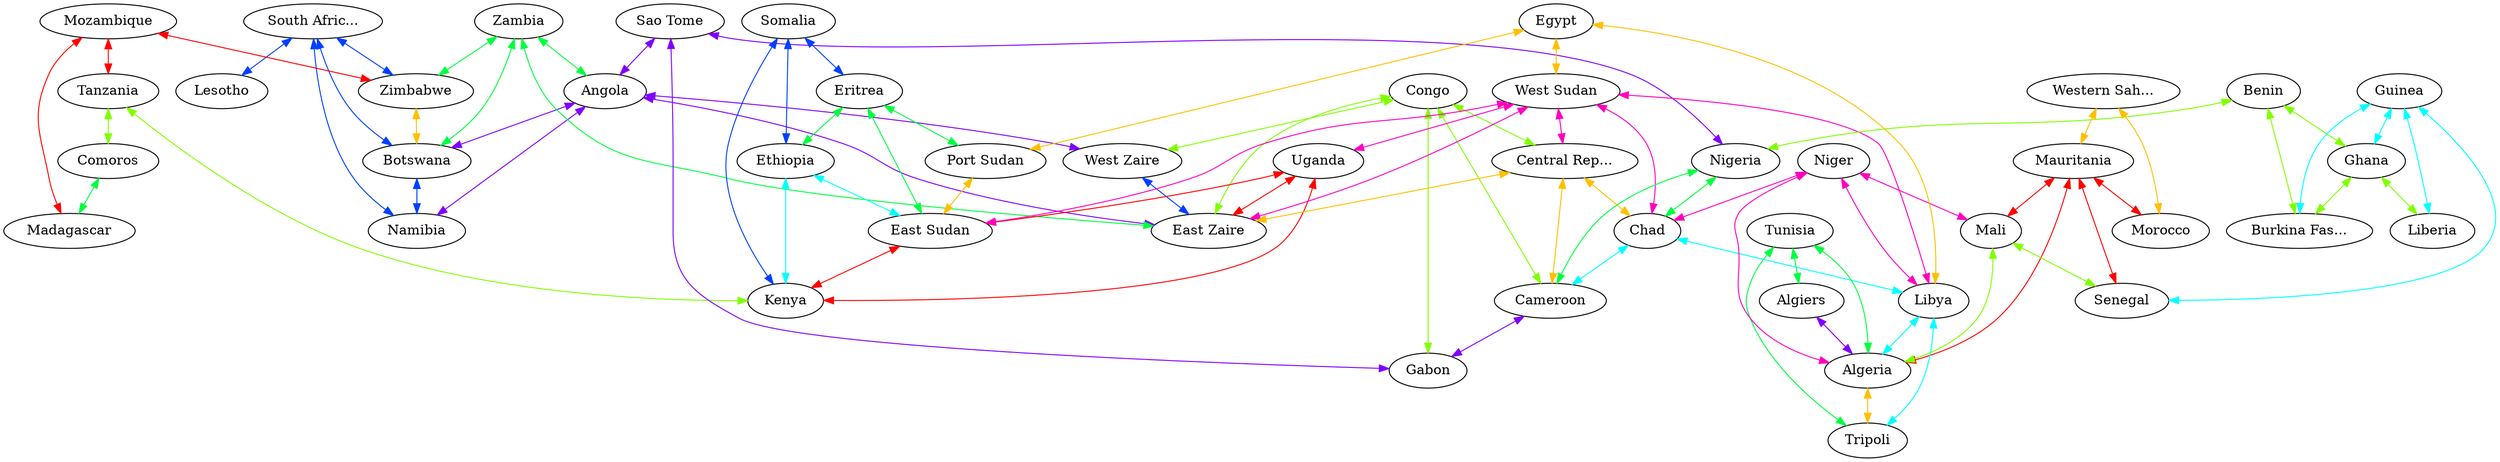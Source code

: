 graph x {
"South Africa" [pos="4.05555555555556,-7.125",label="South Afric..."]
"Lesotho" [pos="4.625,-6.81944444444444",label="Lesotho"]
"Namibia" [pos="3.73611111111111,-6.36111111111111",label="Namibia"]
"Botswana" [pos="4.38888888888889,-5.97222222222222",label="Botswana"]
"Zimbabwe" [pos="4.98611111111111,-6.04166666666667",label="Zimbabwe"]
"Mozambique" [pos="5.31944444444444,-6.23611111111111",label="Mozambique"]
"Madagascar" [pos="6.52777777777778,-5.90277777777778",label="Madagascar"]
"Angola" [pos="3.77777777777778,-5.36111111111111",label="Angola"]
"Zambia" [pos="5.20833333333333,-5.09722222222222",label="Zambia"]
"Tanzania" [pos="5.72222222222222,-4.93055555555556",label="Tanzania"]
"Comoros" [pos="6.34722222222222,-5.11111111111111",label="Comoros"]
"Sao Tome" [pos="2.51388888888889,-4.68055555555556",label="Sao Tome"]
"Gabon" [pos="3.125,-4.08333333333333",label="Gabon"]
"Congo" [pos="3.58333333333333,-4.11111111111111",label="Congo"]
"West Zaire" [pos="4.125,-4.15277777777778",label="West Zaire"]
"East Zaire" [pos="4.75,-4.23611111111111",label="East Zaire"]
"Uganda" [pos="5.23611111111111,-3.84722222222222",label="Uganda"]
"Kenya" [pos="5.875,-4.05555555555556",label="Kenya"]
"Somalia" [pos="6.30555555555556,-3.68055555555556",label="Somalia"]
"Ethiopia" [pos="5.88888888888889,-2.95833333333333",label="Ethiopia"]
"East Sudan" [pos="5.40277777777778,-2.69444444444444",label="East Sudan"]
"Port Sudan" [pos="5.47222222222222,-2.27777777777778",label="Port Sudan"]
"Eritrea" [pos="5.81944444444444,-2.375",label="Eritrea"]
"West Sudan" [pos="4.72222222222222,-2.80555555555556",label="West Sudan"]
"Central Republic" [pos="3.77777777777778,-3.45833333333333",label="Central Rep..."]
"Cameroon" [pos="3.31944444444444,-3.47222222222222",label="Cameroon"]
"Chad" [pos="3.84722222222222,-2.63888888888889",label="Chad"]
"Nigeria" [pos="2.97222222222222,-3.11111111111111",label="Nigeria"]
"Benin" [pos="2.44444444444444,-2.98611111111111",label="Benin"]
"Ghana" [pos="1.875,-3.38888888888889",label="Ghana"]
"Burkina Faso" [pos="2.11111111111111,-2.94444444444444",label="Burkina Fas..."]
"Liberia" [pos="1.27777777777778,-3.40277777777778",label="Liberia"]
"Guinea" [pos="1.45833333333333,-3.13888888888889",label="Guinea"]
"Senegal" [pos="0.708333333333333,-2.52777777777778",label="Senegal"]
"Mauritania" [pos="1.375,-1.77777777777778",label="Mauritania"]
"Western Sahara" [pos="0.972222222222222,-1.43055555555556",label="Western Sah..."]
"Morocco" [pos="1.61111111111111,-0.847222222222222",label="Morocco"]
"Algiers" [pos="2.56944444444444,-0.777777777777778",label="Algiers"]
"Tunisia" [pos="3.19444444444444,-0.555555555555556",label="Tunisia"]
"Algeria" [pos="2.51388888888889,-1.625",label="Algeria"]
"Tripoli" [pos="3.56944444444444,-1.20833333333333",label="Tripoli"]
"Libya" [pos="4.19444444444444,-1.40277777777778",label="Libya"]
"Niger" [pos="3.04166666666667,-2.40277777777778",label="Niger"]
"Mali" [pos="2,-2.29166666666667",label="Mali"]
"Egypt" [pos="4.83333333333333,-1.38888888888889",label="Egypt"]
"Egypt" -- "Port Sudan" [dir="both",color="0.125,1,1"]
"Egypt" -- "Libya" [dir="both",color="0.125,1,1"]
"Egypt" -- "West Sudan" [dir="both",color="0.125,1,1"]
"Benin" -- "Ghana" [dir="both",color="0.25,1,1"]
"Benin" -- "Nigeria" [dir="both",color="0.25,1,1"]
"Benin" -- "Burkina Faso" [dir="both",color="0.25,1,1"]
"Zambia" -- "Angola" [dir="both",color="0.375,1,1"]
"Zambia" -- "Zimbabwe" [dir="both",color="0.375,1,1"]
"Zambia" -- "Botswana" [dir="both",color="0.375,1,1"]
"Zambia" -- "East Zaire" [dir="both",color="0.375,1,1"]
"Guinea" -- "Liberia" [dir="both",color="0.5,1,1"]
"Guinea" -- "Ghana" [dir="both",color="0.5,1,1"]
"Guinea" -- "Burkina Faso" [dir="both",color="0.5,1,1"]
"Guinea" -- "Senegal" [dir="both",color="0.5,1,1"]
"Somalia" -- "Kenya" [dir="both",color="0.625,1,1"]
"Somalia" -- "Eritrea" [dir="both",color="0.625,1,1"]
"Somalia" -- "Ethiopia" [dir="both",color="0.625,1,1"]
"Sao Tome" -- "Angola" [dir="both",color="0.75,1,1"]
"Sao Tome" -- "Nigeria" [dir="both",color="0.75,1,1"]
"Sao Tome" -- "Gabon" [dir="both",color="0.75,1,1"]
"West Sudan" -- "Uganda" [dir="both",color="0.875,1,1"]
"West Sudan" -- "Libya" [dir="both",color="0.875,1,1"]
"West Sudan" -- "East Zaire" [dir="both",color="0.875,1,1"]
"West Sudan" -- "East Sudan" [dir="both",color="0.875,1,1"]
"West Sudan" -- "Chad" [dir="both",color="0.875,1,1"]
"West Sudan" -- "Central Republic" [dir="both",color="0.875,1,1"]
"Mozambique" -- "Tanzania" [dir="both",color="1,1,1"]
"Mozambique" -- "Madagascar" [dir="both",color="1,1,1"]
"Mozambique" -- "Zimbabwe" [dir="both",color="1,1,1"]
"Western Sahara" -- "Morocco" [dir="both",color="0.125,1,1"]
"Western Sahara" -- "Mauritania" [dir="both",color="0.125,1,1"]
"Congo" -- "East Zaire" [dir="both",color="0.25,1,1"]
"Congo" -- "West Zaire" [dir="both",color="0.25,1,1"]
"Congo" -- "Central Republic" [dir="both",color="0.25,1,1"]
"Congo" -- "Cameroon" [dir="both",color="0.25,1,1"]
"Congo" -- "Gabon" [dir="both",color="0.25,1,1"]
"Eritrea" -- "Port Sudan" [dir="both",color="0.375,1,1"]
"Eritrea" -- "East Sudan" [dir="both",color="0.375,1,1"]
"Eritrea" -- "Ethiopia" [dir="both",color="0.375,1,1"]
"Ethiopia" -- "East Sudan" [dir="both",color="0.5,1,1"]
"Ethiopia" -- "Kenya" [dir="both",color="0.5,1,1"]
"South Africa" -- "Lesotho" [dir="both",color="0.625,1,1"]
"South Africa" -- "Zimbabwe" [dir="both",color="0.625,1,1"]
"South Africa" -- "Botswana" [dir="both",color="0.625,1,1"]
"South Africa" -- "Namibia" [dir="both",color="0.625,1,1"]
"Angola" -- "Botswana" [dir="both",color="0.75,1,1"]
"Angola" -- "East Zaire" [dir="both",color="0.75,1,1"]
"Angola" -- "Namibia" [dir="both",color="0.75,1,1"]
"Angola" -- "West Zaire" [dir="both",color="0.75,1,1"]
"Niger" -- "Libya" [dir="both",color="0.875,1,1"]
"Niger" -- "Algeria" [dir="both",color="0.875,1,1"]
"Niger" -- "Chad" [dir="both",color="0.875,1,1"]
"Niger" -- "Mali" [dir="both",color="0.875,1,1"]
"Mauritania" -- "Algeria" [dir="both",color="1,1,1"]
"Mauritania" -- "Morocco" [dir="both",color="1,1,1"]
"Mauritania" -- "Mali" [dir="both",color="1,1,1"]
"Mauritania" -- "Senegal" [dir="both",color="1,1,1"]
"Central Republic" -- "East Zaire" [dir="both",color="0.125,1,1"]
"Central Republic" -- "Chad" [dir="both",color="0.125,1,1"]
"Central Republic" -- "Cameroon" [dir="both",color="0.125,1,1"]
"Tanzania" -- "Kenya" [dir="both",color="0.25,1,1"]
"Tanzania" -- "Comoros" [dir="both",color="0.25,1,1"]
"Nigeria" -- "Chad" [dir="both",color="0.375,1,1"]
"Nigeria" -- "Cameroon" [dir="both",color="0.375,1,1"]
"Chad" -- "Libya" [dir="both",color="0.5,1,1"]
"Chad" -- "Cameroon" [dir="both",color="0.5,1,1"]
"West Zaire" -- "East Zaire" [dir="both",color="0.625,1,1"]
"Cameroon" -- "Gabon" [dir="both",color="0.75,1,1"]
"Uganda" -- "East Zaire" [dir="both",color="1,1,1"]
"Uganda" -- "East Sudan" [dir="both",color="1,1,1"]
"Uganda" -- "Kenya" [dir="both",color="1,1,1"]
"Zimbabwe" -- "Botswana" [dir="both",color="0.125,1,1"]
"Ghana" -- "Liberia" [dir="both",color="0.25,1,1"]
"Ghana" -- "Burkina Faso" [dir="both",color="0.25,1,1"]
"Tunisia" -- "Algeria" [dir="both",color="0.375,1,1"]
"Tunisia" -- "Tripoli" [dir="both",color="0.375,1,1"]
"Tunisia" -- "Algiers" [dir="both",color="0.375,1,1"]
"Algiers" -- "Algeria" [dir="both",color="0.75,1,1"]
"Port Sudan" -- "East Sudan" [dir="both",color="0.125,1,1"]
"Mali" -- "Algeria" [dir="both",color="0.25,1,1"]
"Mali" -- "Senegal" [dir="both",color="0.25,1,1"]
"Comoros" -- "Madagascar" [dir="both",color="0.375,1,1"]
"Libya" -- "Algeria" [dir="both",color="0.5,1,1"]
"Libya" -- "Tripoli" [dir="both",color="0.5,1,1"]
"Botswana" -- "Namibia" [dir="both",color="0.625,1,1"]
"East Sudan" -- "Kenya" [dir="both",color="1,1,1"]
"Algeria" -- "Tripoli" [dir="both",color="0.125,1,1"]
}

